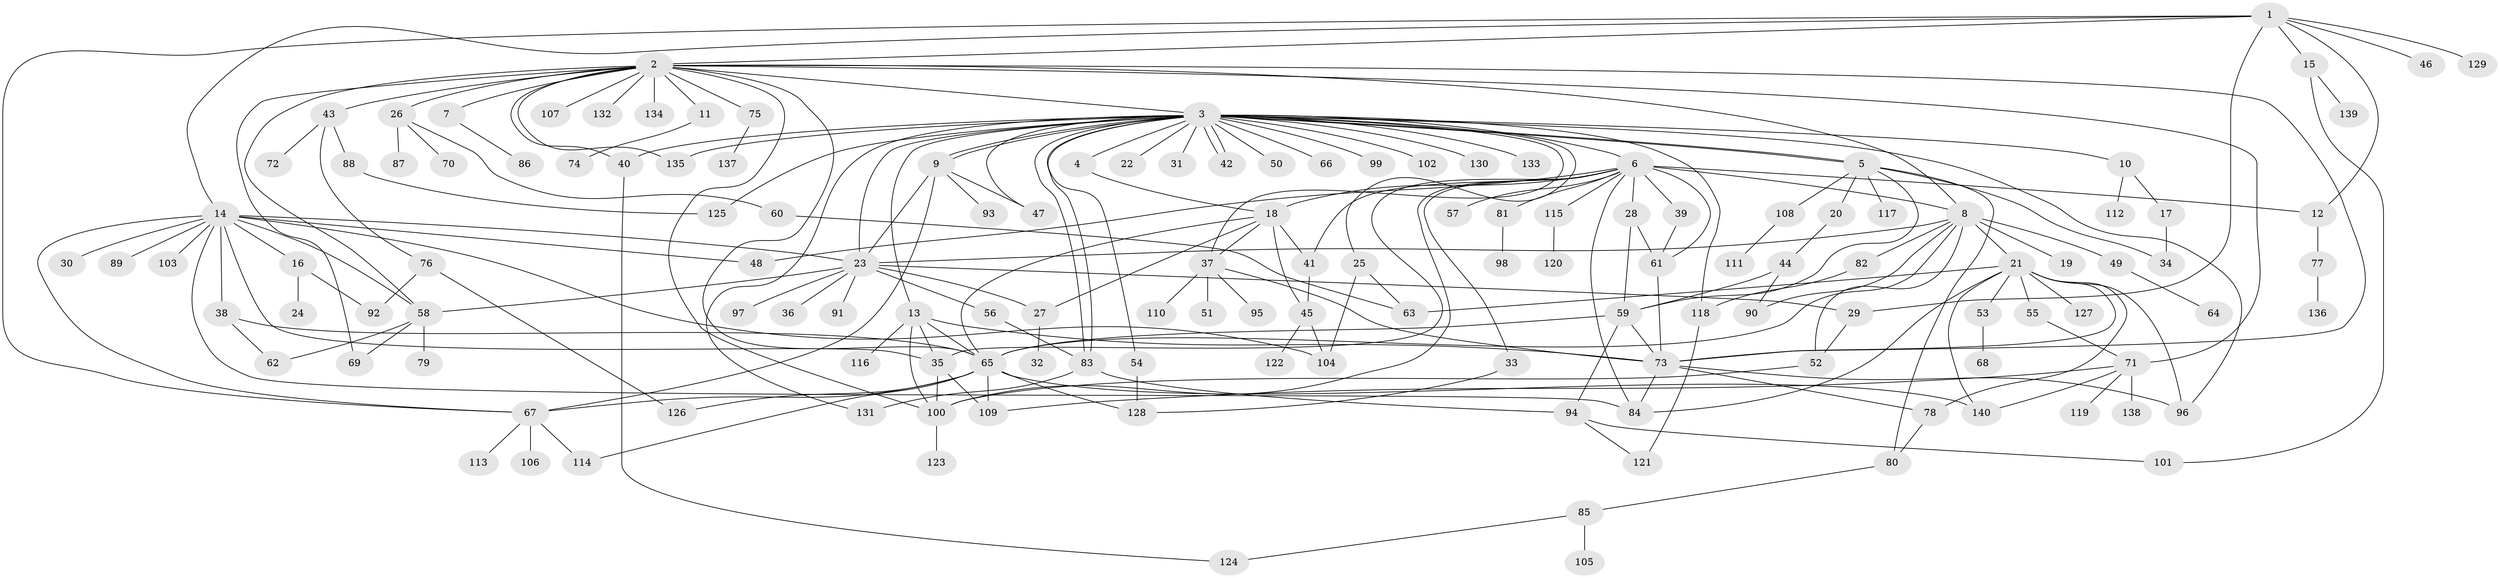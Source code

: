 // Generated by graph-tools (version 1.1) at 2025/14/03/09/25 04:14:37]
// undirected, 140 vertices, 217 edges
graph export_dot {
graph [start="1"]
  node [color=gray90,style=filled];
  1;
  2;
  3;
  4;
  5;
  6;
  7;
  8;
  9;
  10;
  11;
  12;
  13;
  14;
  15;
  16;
  17;
  18;
  19;
  20;
  21;
  22;
  23;
  24;
  25;
  26;
  27;
  28;
  29;
  30;
  31;
  32;
  33;
  34;
  35;
  36;
  37;
  38;
  39;
  40;
  41;
  42;
  43;
  44;
  45;
  46;
  47;
  48;
  49;
  50;
  51;
  52;
  53;
  54;
  55;
  56;
  57;
  58;
  59;
  60;
  61;
  62;
  63;
  64;
  65;
  66;
  67;
  68;
  69;
  70;
  71;
  72;
  73;
  74;
  75;
  76;
  77;
  78;
  79;
  80;
  81;
  82;
  83;
  84;
  85;
  86;
  87;
  88;
  89;
  90;
  91;
  92;
  93;
  94;
  95;
  96;
  97;
  98;
  99;
  100;
  101;
  102;
  103;
  104;
  105;
  106;
  107;
  108;
  109;
  110;
  111;
  112;
  113;
  114;
  115;
  116;
  117;
  118;
  119;
  120;
  121;
  122;
  123;
  124;
  125;
  126;
  127;
  128;
  129;
  130;
  131;
  132;
  133;
  134;
  135;
  136;
  137;
  138;
  139;
  140;
  1 -- 2;
  1 -- 12;
  1 -- 14;
  1 -- 15;
  1 -- 29;
  1 -- 46;
  1 -- 67;
  1 -- 129;
  2 -- 3;
  2 -- 7;
  2 -- 8;
  2 -- 11;
  2 -- 26;
  2 -- 40;
  2 -- 43;
  2 -- 58;
  2 -- 65;
  2 -- 69;
  2 -- 71;
  2 -- 73;
  2 -- 75;
  2 -- 100;
  2 -- 107;
  2 -- 132;
  2 -- 134;
  2 -- 135;
  3 -- 4;
  3 -- 5;
  3 -- 5;
  3 -- 6;
  3 -- 9;
  3 -- 9;
  3 -- 10;
  3 -- 13;
  3 -- 22;
  3 -- 23;
  3 -- 25;
  3 -- 31;
  3 -- 37;
  3 -- 40;
  3 -- 42;
  3 -- 42;
  3 -- 47;
  3 -- 50;
  3 -- 54;
  3 -- 66;
  3 -- 83;
  3 -- 83;
  3 -- 96;
  3 -- 99;
  3 -- 102;
  3 -- 118;
  3 -- 125;
  3 -- 130;
  3 -- 131;
  3 -- 133;
  3 -- 135;
  4 -- 18;
  5 -- 20;
  5 -- 34;
  5 -- 59;
  5 -- 80;
  5 -- 108;
  5 -- 117;
  6 -- 8;
  6 -- 12;
  6 -- 18;
  6 -- 28;
  6 -- 33;
  6 -- 35;
  6 -- 39;
  6 -- 41;
  6 -- 48;
  6 -- 57;
  6 -- 61;
  6 -- 81;
  6 -- 84;
  6 -- 100;
  6 -- 115;
  7 -- 86;
  8 -- 19;
  8 -- 21;
  8 -- 23;
  8 -- 49;
  8 -- 52;
  8 -- 65;
  8 -- 82;
  8 -- 90;
  9 -- 23;
  9 -- 47;
  9 -- 67;
  9 -- 93;
  10 -- 17;
  10 -- 112;
  11 -- 74;
  12 -- 77;
  13 -- 35;
  13 -- 65;
  13 -- 73;
  13 -- 100;
  13 -- 116;
  14 -- 16;
  14 -- 23;
  14 -- 30;
  14 -- 35;
  14 -- 38;
  14 -- 48;
  14 -- 58;
  14 -- 67;
  14 -- 84;
  14 -- 89;
  14 -- 103;
  14 -- 104;
  15 -- 101;
  15 -- 139;
  16 -- 24;
  16 -- 92;
  17 -- 34;
  18 -- 27;
  18 -- 37;
  18 -- 41;
  18 -- 45;
  18 -- 65;
  20 -- 44;
  21 -- 53;
  21 -- 55;
  21 -- 63;
  21 -- 73;
  21 -- 78;
  21 -- 84;
  21 -- 96;
  21 -- 127;
  21 -- 140;
  23 -- 27;
  23 -- 29;
  23 -- 36;
  23 -- 56;
  23 -- 58;
  23 -- 91;
  23 -- 97;
  25 -- 63;
  25 -- 104;
  26 -- 60;
  26 -- 70;
  26 -- 87;
  27 -- 32;
  28 -- 59;
  28 -- 61;
  29 -- 52;
  33 -- 128;
  35 -- 100;
  35 -- 109;
  37 -- 51;
  37 -- 73;
  37 -- 95;
  37 -- 110;
  38 -- 62;
  38 -- 65;
  39 -- 61;
  40 -- 124;
  41 -- 45;
  43 -- 72;
  43 -- 76;
  43 -- 88;
  44 -- 59;
  44 -- 90;
  45 -- 104;
  45 -- 122;
  49 -- 64;
  52 -- 100;
  53 -- 68;
  54 -- 128;
  55 -- 71;
  56 -- 83;
  58 -- 62;
  58 -- 69;
  58 -- 79;
  59 -- 65;
  59 -- 73;
  59 -- 94;
  60 -- 63;
  61 -- 73;
  65 -- 67;
  65 -- 109;
  65 -- 114;
  65 -- 126;
  65 -- 128;
  65 -- 140;
  67 -- 106;
  67 -- 113;
  67 -- 114;
  71 -- 109;
  71 -- 119;
  71 -- 138;
  71 -- 140;
  73 -- 78;
  73 -- 84;
  73 -- 96;
  75 -- 137;
  76 -- 92;
  76 -- 126;
  77 -- 136;
  78 -- 80;
  80 -- 85;
  81 -- 98;
  82 -- 118;
  83 -- 94;
  83 -- 131;
  85 -- 105;
  85 -- 124;
  88 -- 125;
  94 -- 101;
  94 -- 121;
  100 -- 123;
  108 -- 111;
  115 -- 120;
  118 -- 121;
}
